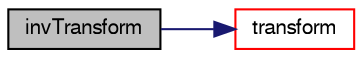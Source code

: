digraph "invTransform"
{
  bgcolor="transparent";
  edge [fontname="FreeSans",fontsize="10",labelfontname="FreeSans",labelfontsize="10"];
  node [fontname="FreeSans",fontsize="10",shape=record];
  rankdir="LR";
  Node684 [label="invTransform",height=0.2,width=0.4,color="black", fillcolor="grey75", style="filled", fontcolor="black"];
  Node684 -> Node685 [color="midnightblue",fontsize="10",style="solid",fontname="FreeSans"];
  Node685 [label="transform",height=0.2,width=0.4,color="red",URL="$a24998.html#aa493bb5de41097fd31bc60850494cfeb",tooltip="Transform vectorField using transformation tensor field. "];
}
